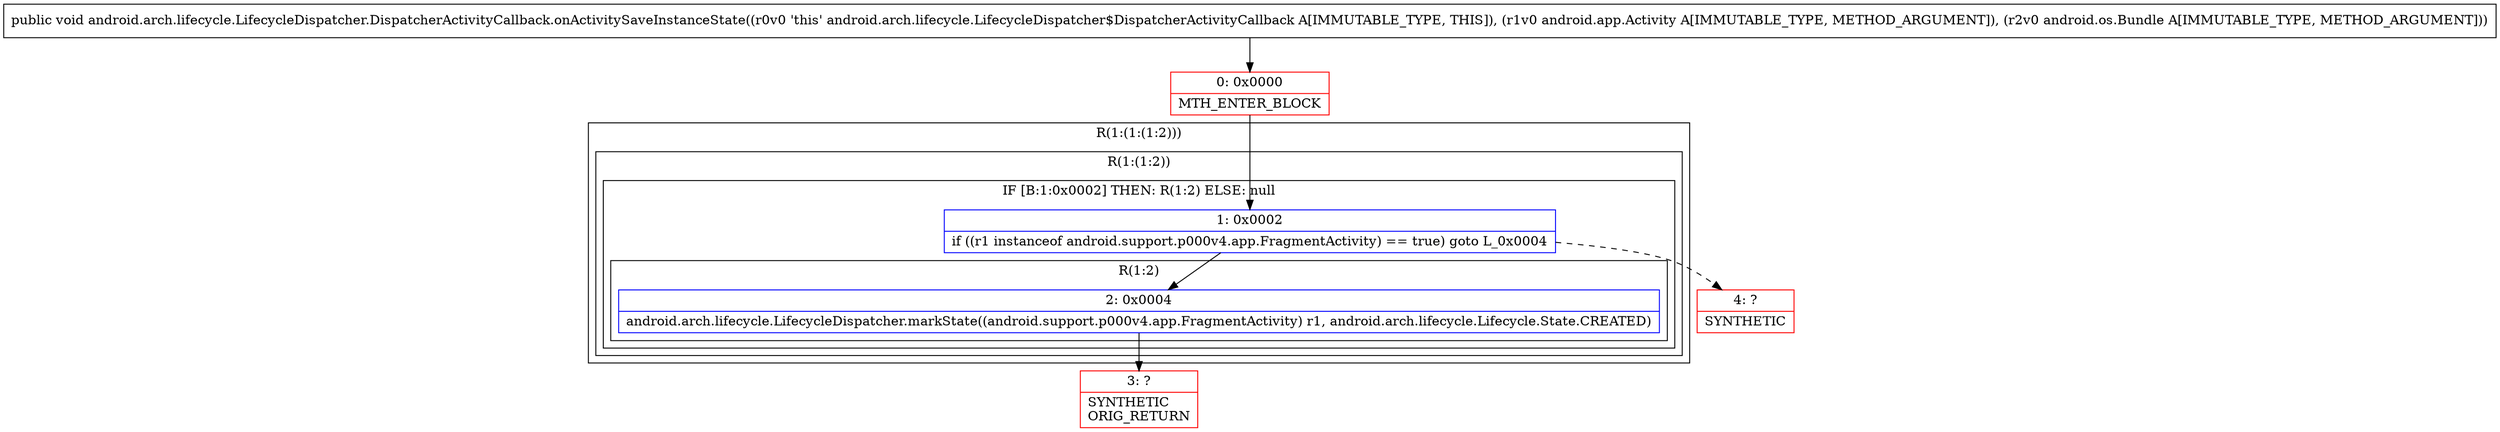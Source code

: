 digraph "CFG forandroid.arch.lifecycle.LifecycleDispatcher.DispatcherActivityCallback.onActivitySaveInstanceState(Landroid\/app\/Activity;Landroid\/os\/Bundle;)V" {
subgraph cluster_Region_595649489 {
label = "R(1:(1:(1:2)))";
node [shape=record,color=blue];
subgraph cluster_Region_147868066 {
label = "R(1:(1:2))";
node [shape=record,color=blue];
subgraph cluster_IfRegion_1889925463 {
label = "IF [B:1:0x0002] THEN: R(1:2) ELSE: null";
node [shape=record,color=blue];
Node_1 [shape=record,label="{1\:\ 0x0002|if ((r1 instanceof android.support.p000v4.app.FragmentActivity) == true) goto L_0x0004\l}"];
subgraph cluster_Region_891823385 {
label = "R(1:2)";
node [shape=record,color=blue];
Node_2 [shape=record,label="{2\:\ 0x0004|android.arch.lifecycle.LifecycleDispatcher.markState((android.support.p000v4.app.FragmentActivity) r1, android.arch.lifecycle.Lifecycle.State.CREATED)\l}"];
}
}
}
}
Node_0 [shape=record,color=red,label="{0\:\ 0x0000|MTH_ENTER_BLOCK\l}"];
Node_3 [shape=record,color=red,label="{3\:\ ?|SYNTHETIC\lORIG_RETURN\l}"];
Node_4 [shape=record,color=red,label="{4\:\ ?|SYNTHETIC\l}"];
MethodNode[shape=record,label="{public void android.arch.lifecycle.LifecycleDispatcher.DispatcherActivityCallback.onActivitySaveInstanceState((r0v0 'this' android.arch.lifecycle.LifecycleDispatcher$DispatcherActivityCallback A[IMMUTABLE_TYPE, THIS]), (r1v0 android.app.Activity A[IMMUTABLE_TYPE, METHOD_ARGUMENT]), (r2v0 android.os.Bundle A[IMMUTABLE_TYPE, METHOD_ARGUMENT])) }"];
MethodNode -> Node_0;
Node_1 -> Node_2;
Node_1 -> Node_4[style=dashed];
Node_2 -> Node_3;
Node_0 -> Node_1;
}

